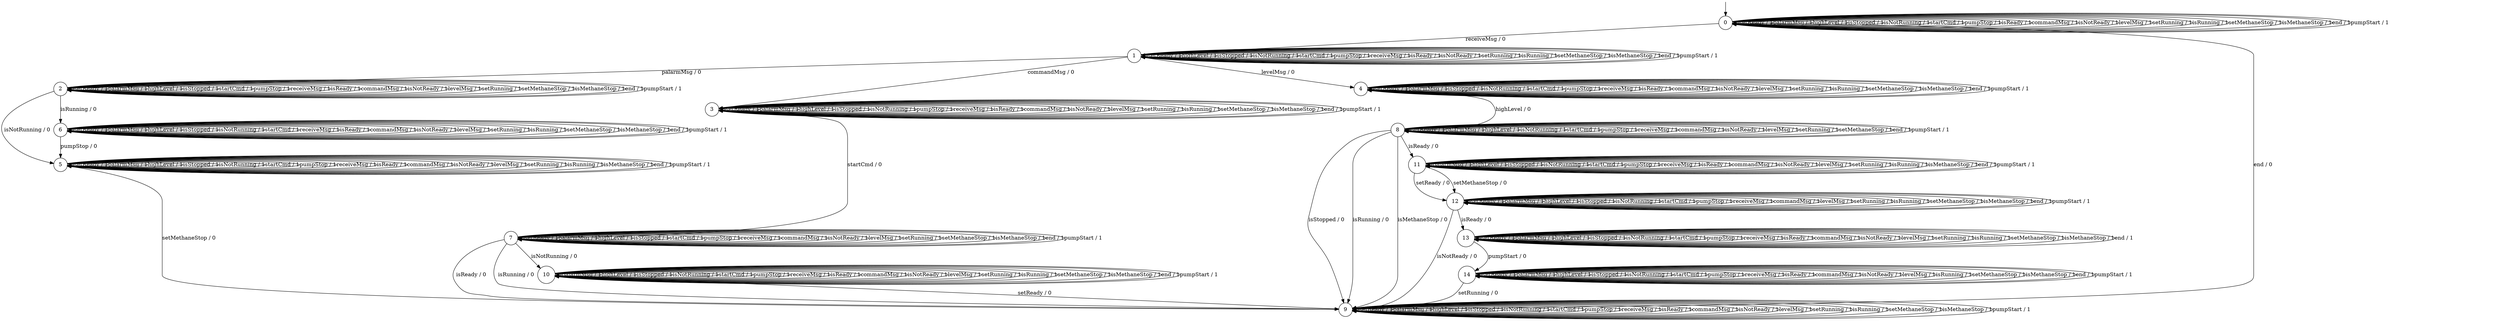 digraph g {

	s0 [shape="circle" label="0"];
	s1 [shape="circle" label="1"];
	s2 [shape="circle" label="2"];
	s3 [shape="circle" label="3"];
	s4 [shape="circle" label="4"];
	s5 [shape="circle" label="5"];
	s6 [shape="circle" label="6"];
	s7 [shape="circle" label="7"];
	s8 [shape="circle" label="8"];
	s9 [shape="circle" label="9"];
	s10 [shape="circle" label="10"];
	s11 [shape="circle" label="11"];
	s12 [shape="circle" label="12"];
	s13 [shape="circle" label="13"];
	s14 [shape="circle" label="14"];
	s0 -> s0 [label="setReady / 1"];
	s0 -> s0 [label="palarmMsg / 1"];
	s0 -> s0 [label="highLevel / 1"];
	s0 -> s0 [label="isStopped / 1"];
	s0 -> s0 [label="isNotRunning / 1"];
	s0 -> s0 [label="startCmd / 1"];
	s0 -> s0 [label="pumpStop / 1"];
	s0 -> s1 [label="receiveMsg / 0"];
	s0 -> s0 [label="isReady / 1"];
	s0 -> s0 [label="commandMsg / 1"];
	s0 -> s0 [label="isNotReady / 1"];
	s0 -> s0 [label="levelMsg / 1"];
	s0 -> s0 [label="setRunning / 1"];
	s0 -> s0 [label="isRunning / 1"];
	s0 -> s0 [label="setMethaneStop / 1"];
	s0 -> s0 [label="isMethaneStop / 1"];
	s0 -> s0 [label="end / 1"];
	s0 -> s0 [label="pumpStart / 1"];
	s1 -> s1 [label="setReady / 1"];
	s1 -> s2 [label="palarmMsg / 0"];
	s1 -> s1 [label="highLevel / 1"];
	s1 -> s1 [label="isStopped / 1"];
	s1 -> s1 [label="isNotRunning / 1"];
	s1 -> s1 [label="startCmd / 1"];
	s1 -> s1 [label="pumpStop / 1"];
	s1 -> s1 [label="receiveMsg / 1"];
	s1 -> s1 [label="isReady / 1"];
	s1 -> s3 [label="commandMsg / 0"];
	s1 -> s1 [label="isNotReady / 1"];
	s1 -> s4 [label="levelMsg / 0"];
	s1 -> s1 [label="setRunning / 1"];
	s1 -> s1 [label="isRunning / 1"];
	s1 -> s1 [label="setMethaneStop / 1"];
	s1 -> s1 [label="isMethaneStop / 1"];
	s1 -> s1 [label="end / 1"];
	s1 -> s1 [label="pumpStart / 1"];
	s2 -> s2 [label="setReady / 1"];
	s2 -> s2 [label="palarmMsg / 1"];
	s2 -> s2 [label="highLevel / 1"];
	s2 -> s2 [label="isStopped / 1"];
	s2 -> s5 [label="isNotRunning / 0"];
	s2 -> s2 [label="startCmd / 1"];
	s2 -> s2 [label="pumpStop / 1"];
	s2 -> s2 [label="receiveMsg / 1"];
	s2 -> s2 [label="isReady / 1"];
	s2 -> s2 [label="commandMsg / 1"];
	s2 -> s2 [label="isNotReady / 1"];
	s2 -> s2 [label="levelMsg / 1"];
	s2 -> s2 [label="setRunning / 1"];
	s2 -> s6 [label="isRunning / 0"];
	s2 -> s2 [label="setMethaneStop / 1"];
	s2 -> s2 [label="isMethaneStop / 1"];
	s2 -> s2 [label="end / 1"];
	s2 -> s2 [label="pumpStart / 1"];
	s3 -> s3 [label="setReady / 1"];
	s3 -> s3 [label="palarmMsg / 1"];
	s3 -> s3 [label="highLevel / 1"];
	s3 -> s3 [label="isStopped / 1"];
	s3 -> s3 [label="isNotRunning / 1"];
	s3 -> s7 [label="startCmd / 0"];
	s3 -> s3 [label="pumpStop / 1"];
	s3 -> s3 [label="receiveMsg / 1"];
	s3 -> s3 [label="isReady / 1"];
	s3 -> s3 [label="commandMsg / 1"];
	s3 -> s3 [label="isNotReady / 1"];
	s3 -> s3 [label="levelMsg / 1"];
	s3 -> s3 [label="setRunning / 1"];
	s3 -> s3 [label="isRunning / 1"];
	s3 -> s3 [label="setMethaneStop / 1"];
	s3 -> s3 [label="isMethaneStop / 1"];
	s3 -> s3 [label="end / 1"];
	s3 -> s3 [label="pumpStart / 1"];
	s4 -> s4 [label="setReady / 1"];
	s4 -> s4 [label="palarmMsg / 1"];
	s4 -> s8 [label="highLevel / 0"];
	s4 -> s4 [label="isStopped / 1"];
	s4 -> s4 [label="isNotRunning / 1"];
	s4 -> s4 [label="startCmd / 1"];
	s4 -> s4 [label="pumpStop / 1"];
	s4 -> s4 [label="receiveMsg / 1"];
	s4 -> s4 [label="isReady / 1"];
	s4 -> s4 [label="commandMsg / 1"];
	s4 -> s4 [label="isNotReady / 1"];
	s4 -> s4 [label="levelMsg / 1"];
	s4 -> s4 [label="setRunning / 1"];
	s4 -> s4 [label="isRunning / 1"];
	s4 -> s4 [label="setMethaneStop / 1"];
	s4 -> s4 [label="isMethaneStop / 1"];
	s4 -> s4 [label="end / 1"];
	s4 -> s4 [label="pumpStart / 1"];
	s5 -> s5 [label="setReady / 1"];
	s5 -> s5 [label="palarmMsg / 1"];
	s5 -> s5 [label="highLevel / 1"];
	s5 -> s5 [label="isStopped / 1"];
	s5 -> s5 [label="isNotRunning / 1"];
	s5 -> s5 [label="startCmd / 1"];
	s5 -> s5 [label="pumpStop / 1"];
	s5 -> s5 [label="receiveMsg / 1"];
	s5 -> s5 [label="isReady / 1"];
	s5 -> s5 [label="commandMsg / 1"];
	s5 -> s5 [label="isNotReady / 1"];
	s5 -> s5 [label="levelMsg / 1"];
	s5 -> s5 [label="setRunning / 1"];
	s5 -> s5 [label="isRunning / 1"];
	s5 -> s9 [label="setMethaneStop / 0"];
	s5 -> s5 [label="isMethaneStop / 1"];
	s5 -> s5 [label="end / 1"];
	s5 -> s5 [label="pumpStart / 1"];
	s6 -> s6 [label="setReady / 1"];
	s6 -> s6 [label="palarmMsg / 1"];
	s6 -> s6 [label="highLevel / 1"];
	s6 -> s6 [label="isStopped / 1"];
	s6 -> s6 [label="isNotRunning / 1"];
	s6 -> s6 [label="startCmd / 1"];
	s6 -> s5 [label="pumpStop / 0"];
	s6 -> s6 [label="receiveMsg / 1"];
	s6 -> s6 [label="isReady / 1"];
	s6 -> s6 [label="commandMsg / 1"];
	s6 -> s6 [label="isNotReady / 1"];
	s6 -> s6 [label="levelMsg / 1"];
	s6 -> s6 [label="setRunning / 1"];
	s6 -> s6 [label="isRunning / 1"];
	s6 -> s6 [label="setMethaneStop / 1"];
	s6 -> s6 [label="isMethaneStop / 1"];
	s6 -> s6 [label="end / 1"];
	s6 -> s6 [label="pumpStart / 1"];
	s7 -> s7 [label="setReady / 1"];
	s7 -> s7 [label="palarmMsg / 1"];
	s7 -> s7 [label="highLevel / 1"];
	s7 -> s7 [label="isStopped / 1"];
	s7 -> s10 [label="isNotRunning / 0"];
	s7 -> s7 [label="startCmd / 1"];
	s7 -> s7 [label="pumpStop / 1"];
	s7 -> s7 [label="receiveMsg / 1"];
	s7 -> s9 [label="isReady / 0"];
	s7 -> s7 [label="commandMsg / 1"];
	s7 -> s7 [label="isNotReady / 1"];
	s7 -> s7 [label="levelMsg / 1"];
	s7 -> s7 [label="setRunning / 1"];
	s7 -> s9 [label="isRunning / 0"];
	s7 -> s7 [label="setMethaneStop / 1"];
	s7 -> s7 [label="isMethaneStop / 1"];
	s7 -> s7 [label="end / 1"];
	s7 -> s7 [label="pumpStart / 1"];
	s8 -> s8 [label="setReady / 1"];
	s8 -> s8 [label="palarmMsg / 1"];
	s8 -> s8 [label="highLevel / 1"];
	s8 -> s9 [label="isStopped / 0"];
	s8 -> s8 [label="isNotRunning / 1"];
	s8 -> s8 [label="startCmd / 1"];
	s8 -> s8 [label="pumpStop / 1"];
	s8 -> s8 [label="receiveMsg / 1"];
	s8 -> s11 [label="isReady / 0"];
	s8 -> s8 [label="commandMsg / 1"];
	s8 -> s8 [label="isNotReady / 1"];
	s8 -> s8 [label="levelMsg / 1"];
	s8 -> s8 [label="setRunning / 1"];
	s8 -> s9 [label="isRunning / 0"];
	s8 -> s8 [label="setMethaneStop / 1"];
	s8 -> s9 [label="isMethaneStop / 0"];
	s8 -> s8 [label="end / 1"];
	s8 -> s8 [label="pumpStart / 1"];
	s9 -> s9 [label="setReady / 1"];
	s9 -> s9 [label="palarmMsg / 1"];
	s9 -> s9 [label="highLevel / 1"];
	s9 -> s9 [label="isStopped / 1"];
	s9 -> s9 [label="isNotRunning / 1"];
	s9 -> s9 [label="startCmd / 1"];
	s9 -> s9 [label="pumpStop / 1"];
	s9 -> s9 [label="receiveMsg / 1"];
	s9 -> s9 [label="isReady / 1"];
	s9 -> s9 [label="commandMsg / 1"];
	s9 -> s9 [label="isNotReady / 1"];
	s9 -> s9 [label="levelMsg / 1"];
	s9 -> s9 [label="setRunning / 1"];
	s9 -> s9 [label="isRunning / 1"];
	s9 -> s9 [label="setMethaneStop / 1"];
	s9 -> s9 [label="isMethaneStop / 1"];
	s9 -> s0 [label="end / 0"];
	s9 -> s9 [label="pumpStart / 1"];
	s10 -> s9 [label="setReady / 0"];
	s10 -> s10 [label="palarmMsg / 1"];
	s10 -> s10 [label="highLevel / 1"];
	s10 -> s10 [label="isStopped / 1"];
	s10 -> s10 [label="isNotRunning / 1"];
	s10 -> s10 [label="startCmd / 1"];
	s10 -> s10 [label="pumpStop / 1"];
	s10 -> s10 [label="receiveMsg / 1"];
	s10 -> s10 [label="isReady / 1"];
	s10 -> s10 [label="commandMsg / 1"];
	s10 -> s10 [label="isNotReady / 1"];
	s10 -> s10 [label="levelMsg / 1"];
	s10 -> s10 [label="setRunning / 1"];
	s10 -> s10 [label="isRunning / 1"];
	s10 -> s10 [label="setMethaneStop / 1"];
	s10 -> s10 [label="isMethaneStop / 1"];
	s10 -> s10 [label="end / 1"];
	s10 -> s10 [label="pumpStart / 1"];
	s11 -> s12 [label="setReady / 0"];
	s11 -> s11 [label="palarmMsg / 1"];
	s11 -> s11 [label="highLevel / 1"];
	s11 -> s11 [label="isStopped / 1"];
	s11 -> s11 [label="isNotRunning / 1"];
	s11 -> s11 [label="startCmd / 1"];
	s11 -> s11 [label="pumpStop / 1"];
	s11 -> s11 [label="receiveMsg / 1"];
	s11 -> s11 [label="isReady / 1"];
	s11 -> s11 [label="commandMsg / 1"];
	s11 -> s11 [label="isNotReady / 1"];
	s11 -> s11 [label="levelMsg / 1"];
	s11 -> s11 [label="setRunning / 1"];
	s11 -> s11 [label="isRunning / 1"];
	s11 -> s12 [label="setMethaneStop / 0"];
	s11 -> s11 [label="isMethaneStop / 1"];
	s11 -> s11 [label="end / 1"];
	s11 -> s11 [label="pumpStart / 1"];
	s12 -> s12 [label="setReady / 1"];
	s12 -> s12 [label="palarmMsg / 1"];
	s12 -> s12 [label="highLevel / 1"];
	s12 -> s12 [label="isStopped / 1"];
	s12 -> s12 [label="isNotRunning / 1"];
	s12 -> s12 [label="startCmd / 1"];
	s12 -> s12 [label="pumpStop / 1"];
	s12 -> s12 [label="receiveMsg / 1"];
	s12 -> s13 [label="isReady / 0"];
	s12 -> s12 [label="commandMsg / 1"];
	s12 -> s9 [label="isNotReady / 0"];
	s12 -> s12 [label="levelMsg / 1"];
	s12 -> s12 [label="setRunning / 1"];
	s12 -> s12 [label="isRunning / 1"];
	s12 -> s12 [label="setMethaneStop / 1"];
	s12 -> s12 [label="isMethaneStop / 1"];
	s12 -> s12 [label="end / 1"];
	s12 -> s12 [label="pumpStart / 1"];
	s13 -> s13 [label="setReady / 1"];
	s13 -> s13 [label="palarmMsg / 1"];
	s13 -> s13 [label="highLevel / 1"];
	s13 -> s13 [label="isStopped / 1"];
	s13 -> s13 [label="isNotRunning / 1"];
	s13 -> s13 [label="startCmd / 1"];
	s13 -> s13 [label="pumpStop / 1"];
	s13 -> s13 [label="receiveMsg / 1"];
	s13 -> s13 [label="isReady / 1"];
	s13 -> s13 [label="commandMsg / 1"];
	s13 -> s13 [label="isNotReady / 1"];
	s13 -> s13 [label="levelMsg / 1"];
	s13 -> s13 [label="setRunning / 1"];
	s13 -> s13 [label="isRunning / 1"];
	s13 -> s13 [label="setMethaneStop / 1"];
	s13 -> s13 [label="isMethaneStop / 1"];
	s13 -> s13 [label="end / 1"];
	s13 -> s14 [label="pumpStart / 0"];
	s14 -> s14 [label="setReady / 1"];
	s14 -> s14 [label="palarmMsg / 1"];
	s14 -> s14 [label="highLevel / 1"];
	s14 -> s14 [label="isStopped / 1"];
	s14 -> s14 [label="isNotRunning / 1"];
	s14 -> s14 [label="startCmd / 1"];
	s14 -> s14 [label="pumpStop / 1"];
	s14 -> s14 [label="receiveMsg / 1"];
	s14 -> s14 [label="isReady / 1"];
	s14 -> s14 [label="commandMsg / 1"];
	s14 -> s14 [label="isNotReady / 1"];
	s14 -> s14 [label="levelMsg / 1"];
	s14 -> s9 [label="setRunning / 0"];
	s14 -> s14 [label="isRunning / 1"];
	s14 -> s14 [label="setMethaneStop / 1"];
	s14 -> s14 [label="isMethaneStop / 1"];
	s14 -> s14 [label="end / 1"];
	s14 -> s14 [label="pumpStart / 1"];

__start0 [label="" shape="none" width="0" height="0"];
__start0 -> s0;

}
